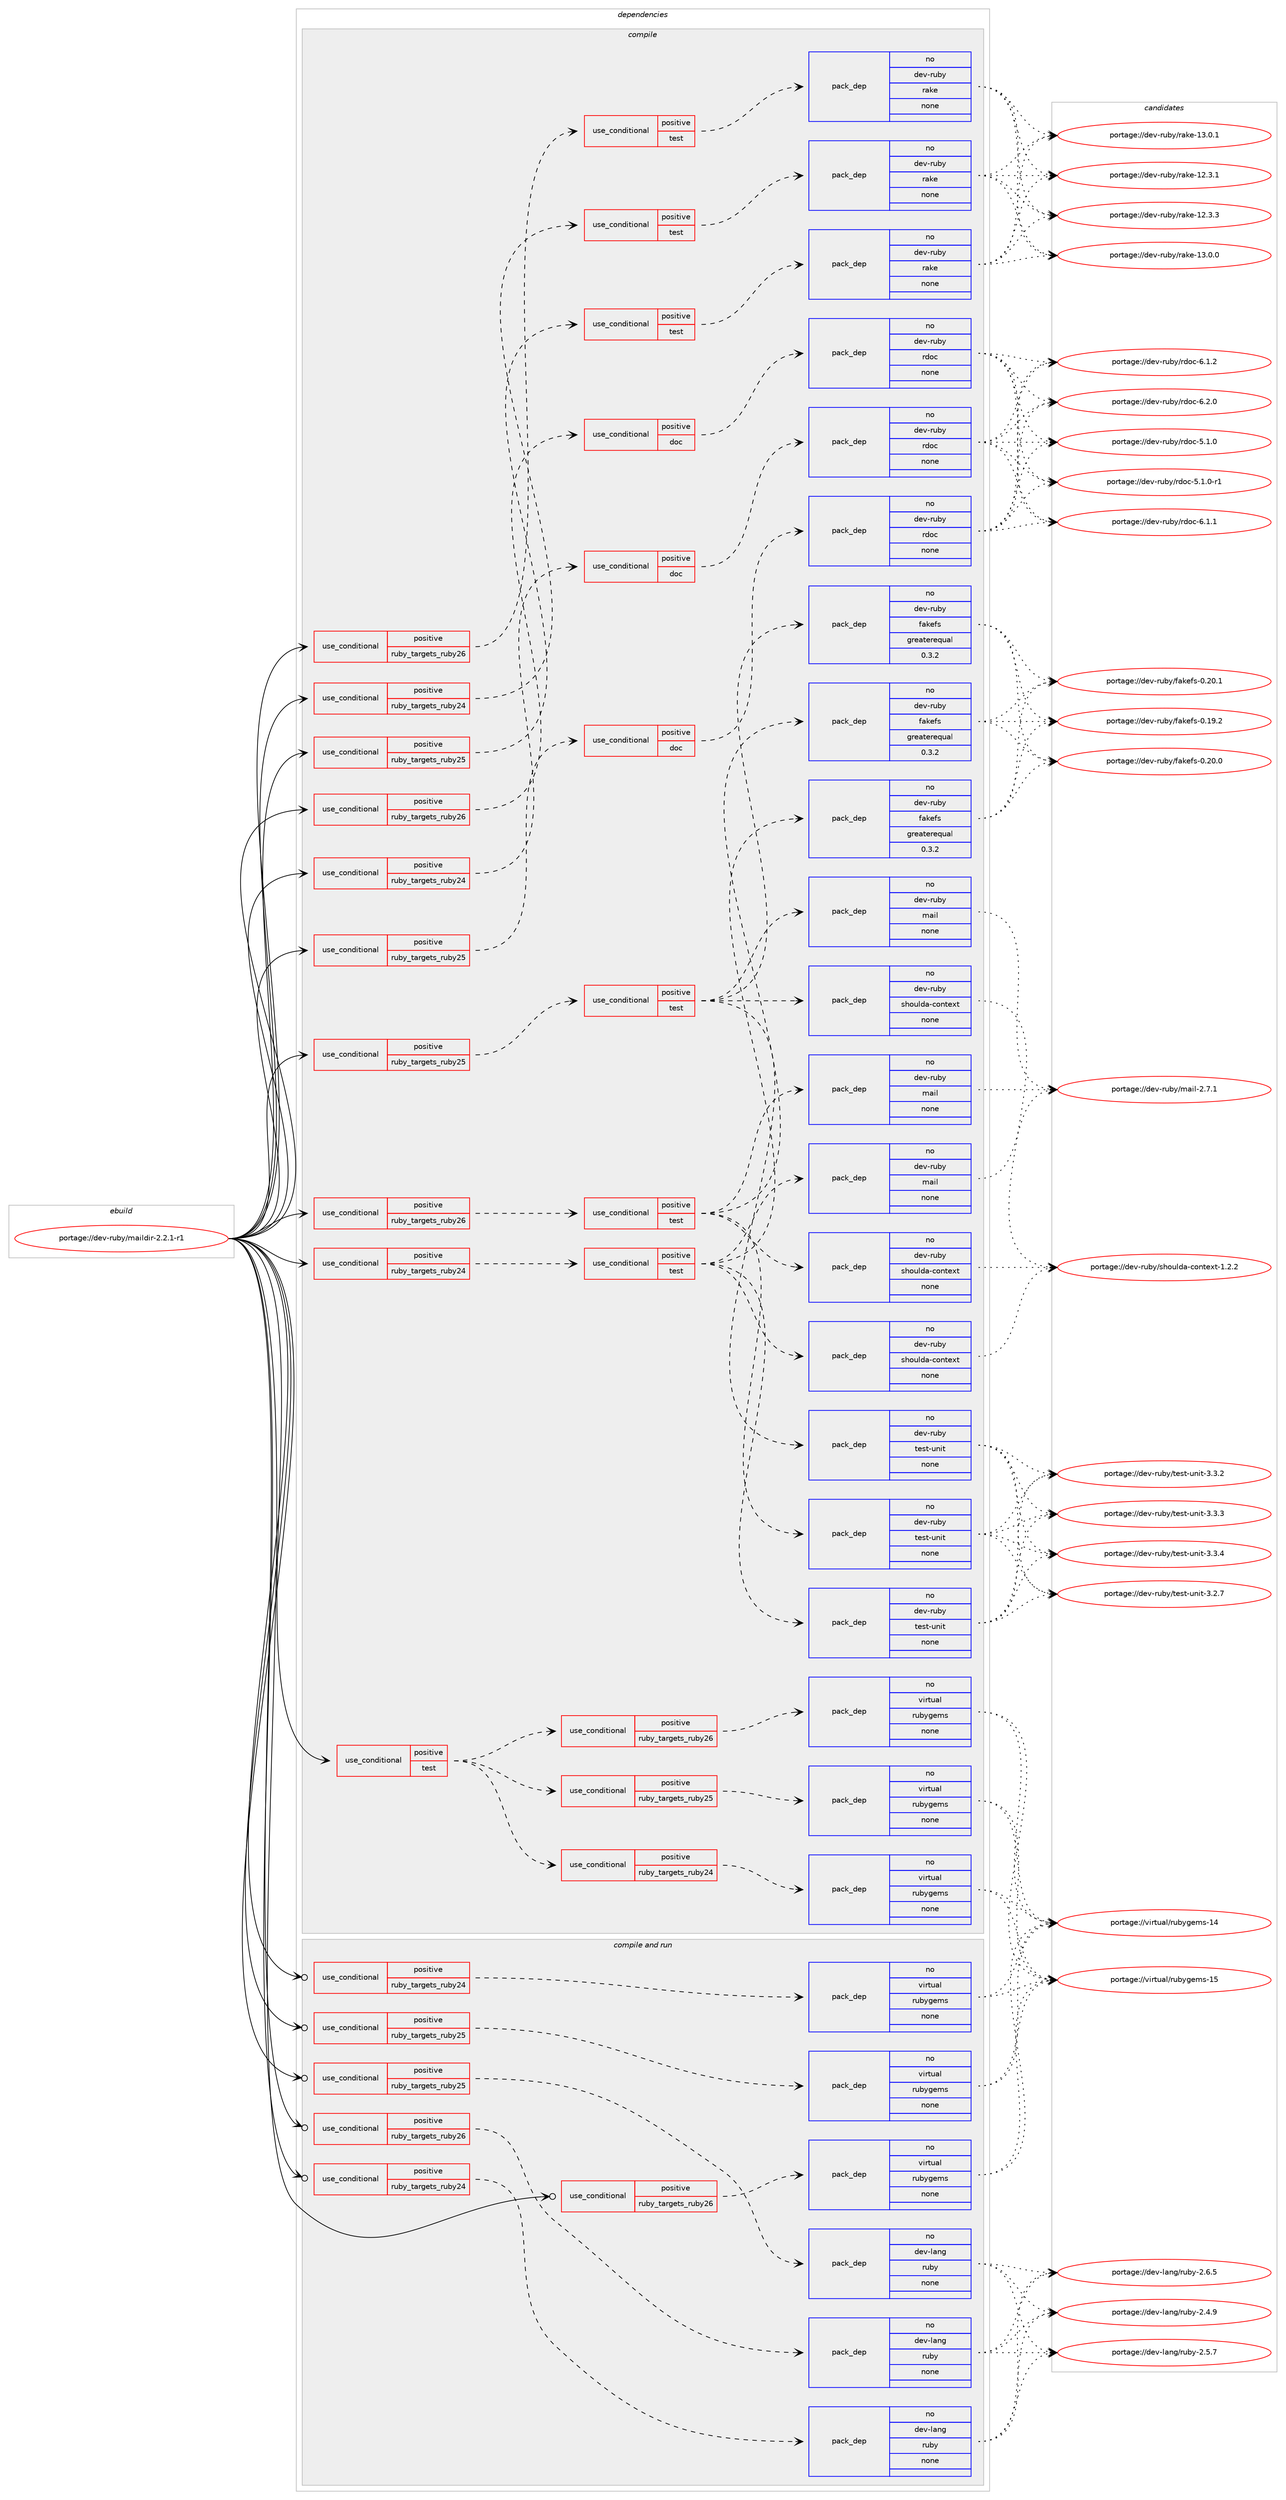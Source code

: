 digraph prolog {

# *************
# Graph options
# *************

newrank=true;
concentrate=true;
compound=true;
graph [rankdir=LR,fontname=Helvetica,fontsize=10,ranksep=1.5];#, ranksep=2.5, nodesep=0.2];
edge  [arrowhead=vee];
node  [fontname=Helvetica,fontsize=10];

# **********
# The ebuild
# **********

subgraph cluster_leftcol {
color=gray;
rank=same;
label=<<i>ebuild</i>>;
id [label="portage://dev-ruby/maildir-2.2.1-r1", color=red, width=4, href="../dev-ruby/maildir-2.2.1-r1.svg"];
}

# ****************
# The dependencies
# ****************

subgraph cluster_midcol {
color=gray;
label=<<i>dependencies</i>>;
subgraph cluster_compile {
fillcolor="#eeeeee";
style=filled;
label=<<i>compile</i>>;
subgraph cond55541 {
dependency227560 [label=<<TABLE BORDER="0" CELLBORDER="1" CELLSPACING="0" CELLPADDING="4"><TR><TD ROWSPAN="3" CELLPADDING="10">use_conditional</TD></TR><TR><TD>positive</TD></TR><TR><TD>ruby_targets_ruby24</TD></TR></TABLE>>, shape=none, color=red];
subgraph cond55542 {
dependency227561 [label=<<TABLE BORDER="0" CELLBORDER="1" CELLSPACING="0" CELLPADDING="4"><TR><TD ROWSPAN="3" CELLPADDING="10">use_conditional</TD></TR><TR><TD>positive</TD></TR><TR><TD>doc</TD></TR></TABLE>>, shape=none, color=red];
subgraph pack168519 {
dependency227562 [label=<<TABLE BORDER="0" CELLBORDER="1" CELLSPACING="0" CELLPADDING="4" WIDTH="220"><TR><TD ROWSPAN="6" CELLPADDING="30">pack_dep</TD></TR><TR><TD WIDTH="110">no</TD></TR><TR><TD>dev-ruby</TD></TR><TR><TD>rdoc</TD></TR><TR><TD>none</TD></TR><TR><TD></TD></TR></TABLE>>, shape=none, color=blue];
}
dependency227561:e -> dependency227562:w [weight=20,style="dashed",arrowhead="vee"];
}
dependency227560:e -> dependency227561:w [weight=20,style="dashed",arrowhead="vee"];
}
id:e -> dependency227560:w [weight=20,style="solid",arrowhead="vee"];
subgraph cond55543 {
dependency227563 [label=<<TABLE BORDER="0" CELLBORDER="1" CELLSPACING="0" CELLPADDING="4"><TR><TD ROWSPAN="3" CELLPADDING="10">use_conditional</TD></TR><TR><TD>positive</TD></TR><TR><TD>ruby_targets_ruby24</TD></TR></TABLE>>, shape=none, color=red];
subgraph cond55544 {
dependency227564 [label=<<TABLE BORDER="0" CELLBORDER="1" CELLSPACING="0" CELLPADDING="4"><TR><TD ROWSPAN="3" CELLPADDING="10">use_conditional</TD></TR><TR><TD>positive</TD></TR><TR><TD>test</TD></TR></TABLE>>, shape=none, color=red];
subgraph pack168520 {
dependency227565 [label=<<TABLE BORDER="0" CELLBORDER="1" CELLSPACING="0" CELLPADDING="4" WIDTH="220"><TR><TD ROWSPAN="6" CELLPADDING="30">pack_dep</TD></TR><TR><TD WIDTH="110">no</TD></TR><TR><TD>dev-ruby</TD></TR><TR><TD>fakefs</TD></TR><TR><TD>greaterequal</TD></TR><TR><TD>0.3.2</TD></TR></TABLE>>, shape=none, color=blue];
}
dependency227564:e -> dependency227565:w [weight=20,style="dashed",arrowhead="vee"];
subgraph pack168521 {
dependency227566 [label=<<TABLE BORDER="0" CELLBORDER="1" CELLSPACING="0" CELLPADDING="4" WIDTH="220"><TR><TD ROWSPAN="6" CELLPADDING="30">pack_dep</TD></TR><TR><TD WIDTH="110">no</TD></TR><TR><TD>dev-ruby</TD></TR><TR><TD>mail</TD></TR><TR><TD>none</TD></TR><TR><TD></TD></TR></TABLE>>, shape=none, color=blue];
}
dependency227564:e -> dependency227566:w [weight=20,style="dashed",arrowhead="vee"];
subgraph pack168522 {
dependency227567 [label=<<TABLE BORDER="0" CELLBORDER="1" CELLSPACING="0" CELLPADDING="4" WIDTH="220"><TR><TD ROWSPAN="6" CELLPADDING="30">pack_dep</TD></TR><TR><TD WIDTH="110">no</TD></TR><TR><TD>dev-ruby</TD></TR><TR><TD>shoulda-context</TD></TR><TR><TD>none</TD></TR><TR><TD></TD></TR></TABLE>>, shape=none, color=blue];
}
dependency227564:e -> dependency227567:w [weight=20,style="dashed",arrowhead="vee"];
subgraph pack168523 {
dependency227568 [label=<<TABLE BORDER="0" CELLBORDER="1" CELLSPACING="0" CELLPADDING="4" WIDTH="220"><TR><TD ROWSPAN="6" CELLPADDING="30">pack_dep</TD></TR><TR><TD WIDTH="110">no</TD></TR><TR><TD>dev-ruby</TD></TR><TR><TD>test-unit</TD></TR><TR><TD>none</TD></TR><TR><TD></TD></TR></TABLE>>, shape=none, color=blue];
}
dependency227564:e -> dependency227568:w [weight=20,style="dashed",arrowhead="vee"];
}
dependency227563:e -> dependency227564:w [weight=20,style="dashed",arrowhead="vee"];
}
id:e -> dependency227563:w [weight=20,style="solid",arrowhead="vee"];
subgraph cond55545 {
dependency227569 [label=<<TABLE BORDER="0" CELLBORDER="1" CELLSPACING="0" CELLPADDING="4"><TR><TD ROWSPAN="3" CELLPADDING="10">use_conditional</TD></TR><TR><TD>positive</TD></TR><TR><TD>ruby_targets_ruby24</TD></TR></TABLE>>, shape=none, color=red];
subgraph cond55546 {
dependency227570 [label=<<TABLE BORDER="0" CELLBORDER="1" CELLSPACING="0" CELLPADDING="4"><TR><TD ROWSPAN="3" CELLPADDING="10">use_conditional</TD></TR><TR><TD>positive</TD></TR><TR><TD>test</TD></TR></TABLE>>, shape=none, color=red];
subgraph pack168524 {
dependency227571 [label=<<TABLE BORDER="0" CELLBORDER="1" CELLSPACING="0" CELLPADDING="4" WIDTH="220"><TR><TD ROWSPAN="6" CELLPADDING="30">pack_dep</TD></TR><TR><TD WIDTH="110">no</TD></TR><TR><TD>dev-ruby</TD></TR><TR><TD>rake</TD></TR><TR><TD>none</TD></TR><TR><TD></TD></TR></TABLE>>, shape=none, color=blue];
}
dependency227570:e -> dependency227571:w [weight=20,style="dashed",arrowhead="vee"];
}
dependency227569:e -> dependency227570:w [weight=20,style="dashed",arrowhead="vee"];
}
id:e -> dependency227569:w [weight=20,style="solid",arrowhead="vee"];
subgraph cond55547 {
dependency227572 [label=<<TABLE BORDER="0" CELLBORDER="1" CELLSPACING="0" CELLPADDING="4"><TR><TD ROWSPAN="3" CELLPADDING="10">use_conditional</TD></TR><TR><TD>positive</TD></TR><TR><TD>ruby_targets_ruby25</TD></TR></TABLE>>, shape=none, color=red];
subgraph cond55548 {
dependency227573 [label=<<TABLE BORDER="0" CELLBORDER="1" CELLSPACING="0" CELLPADDING="4"><TR><TD ROWSPAN="3" CELLPADDING="10">use_conditional</TD></TR><TR><TD>positive</TD></TR><TR><TD>doc</TD></TR></TABLE>>, shape=none, color=red];
subgraph pack168525 {
dependency227574 [label=<<TABLE BORDER="0" CELLBORDER="1" CELLSPACING="0" CELLPADDING="4" WIDTH="220"><TR><TD ROWSPAN="6" CELLPADDING="30">pack_dep</TD></TR><TR><TD WIDTH="110">no</TD></TR><TR><TD>dev-ruby</TD></TR><TR><TD>rdoc</TD></TR><TR><TD>none</TD></TR><TR><TD></TD></TR></TABLE>>, shape=none, color=blue];
}
dependency227573:e -> dependency227574:w [weight=20,style="dashed",arrowhead="vee"];
}
dependency227572:e -> dependency227573:w [weight=20,style="dashed",arrowhead="vee"];
}
id:e -> dependency227572:w [weight=20,style="solid",arrowhead="vee"];
subgraph cond55549 {
dependency227575 [label=<<TABLE BORDER="0" CELLBORDER="1" CELLSPACING="0" CELLPADDING="4"><TR><TD ROWSPAN="3" CELLPADDING="10">use_conditional</TD></TR><TR><TD>positive</TD></TR><TR><TD>ruby_targets_ruby25</TD></TR></TABLE>>, shape=none, color=red];
subgraph cond55550 {
dependency227576 [label=<<TABLE BORDER="0" CELLBORDER="1" CELLSPACING="0" CELLPADDING="4"><TR><TD ROWSPAN="3" CELLPADDING="10">use_conditional</TD></TR><TR><TD>positive</TD></TR><TR><TD>test</TD></TR></TABLE>>, shape=none, color=red];
subgraph pack168526 {
dependency227577 [label=<<TABLE BORDER="0" CELLBORDER="1" CELLSPACING="0" CELLPADDING="4" WIDTH="220"><TR><TD ROWSPAN="6" CELLPADDING="30">pack_dep</TD></TR><TR><TD WIDTH="110">no</TD></TR><TR><TD>dev-ruby</TD></TR><TR><TD>fakefs</TD></TR><TR><TD>greaterequal</TD></TR><TR><TD>0.3.2</TD></TR></TABLE>>, shape=none, color=blue];
}
dependency227576:e -> dependency227577:w [weight=20,style="dashed",arrowhead="vee"];
subgraph pack168527 {
dependency227578 [label=<<TABLE BORDER="0" CELLBORDER="1" CELLSPACING="0" CELLPADDING="4" WIDTH="220"><TR><TD ROWSPAN="6" CELLPADDING="30">pack_dep</TD></TR><TR><TD WIDTH="110">no</TD></TR><TR><TD>dev-ruby</TD></TR><TR><TD>mail</TD></TR><TR><TD>none</TD></TR><TR><TD></TD></TR></TABLE>>, shape=none, color=blue];
}
dependency227576:e -> dependency227578:w [weight=20,style="dashed",arrowhead="vee"];
subgraph pack168528 {
dependency227579 [label=<<TABLE BORDER="0" CELLBORDER="1" CELLSPACING="0" CELLPADDING="4" WIDTH="220"><TR><TD ROWSPAN="6" CELLPADDING="30">pack_dep</TD></TR><TR><TD WIDTH="110">no</TD></TR><TR><TD>dev-ruby</TD></TR><TR><TD>shoulda-context</TD></TR><TR><TD>none</TD></TR><TR><TD></TD></TR></TABLE>>, shape=none, color=blue];
}
dependency227576:e -> dependency227579:w [weight=20,style="dashed",arrowhead="vee"];
subgraph pack168529 {
dependency227580 [label=<<TABLE BORDER="0" CELLBORDER="1" CELLSPACING="0" CELLPADDING="4" WIDTH="220"><TR><TD ROWSPAN="6" CELLPADDING="30">pack_dep</TD></TR><TR><TD WIDTH="110">no</TD></TR><TR><TD>dev-ruby</TD></TR><TR><TD>test-unit</TD></TR><TR><TD>none</TD></TR><TR><TD></TD></TR></TABLE>>, shape=none, color=blue];
}
dependency227576:e -> dependency227580:w [weight=20,style="dashed",arrowhead="vee"];
}
dependency227575:e -> dependency227576:w [weight=20,style="dashed",arrowhead="vee"];
}
id:e -> dependency227575:w [weight=20,style="solid",arrowhead="vee"];
subgraph cond55551 {
dependency227581 [label=<<TABLE BORDER="0" CELLBORDER="1" CELLSPACING="0" CELLPADDING="4"><TR><TD ROWSPAN="3" CELLPADDING="10">use_conditional</TD></TR><TR><TD>positive</TD></TR><TR><TD>ruby_targets_ruby25</TD></TR></TABLE>>, shape=none, color=red];
subgraph cond55552 {
dependency227582 [label=<<TABLE BORDER="0" CELLBORDER="1" CELLSPACING="0" CELLPADDING="4"><TR><TD ROWSPAN="3" CELLPADDING="10">use_conditional</TD></TR><TR><TD>positive</TD></TR><TR><TD>test</TD></TR></TABLE>>, shape=none, color=red];
subgraph pack168530 {
dependency227583 [label=<<TABLE BORDER="0" CELLBORDER="1" CELLSPACING="0" CELLPADDING="4" WIDTH="220"><TR><TD ROWSPAN="6" CELLPADDING="30">pack_dep</TD></TR><TR><TD WIDTH="110">no</TD></TR><TR><TD>dev-ruby</TD></TR><TR><TD>rake</TD></TR><TR><TD>none</TD></TR><TR><TD></TD></TR></TABLE>>, shape=none, color=blue];
}
dependency227582:e -> dependency227583:w [weight=20,style="dashed",arrowhead="vee"];
}
dependency227581:e -> dependency227582:w [weight=20,style="dashed",arrowhead="vee"];
}
id:e -> dependency227581:w [weight=20,style="solid",arrowhead="vee"];
subgraph cond55553 {
dependency227584 [label=<<TABLE BORDER="0" CELLBORDER="1" CELLSPACING="0" CELLPADDING="4"><TR><TD ROWSPAN="3" CELLPADDING="10">use_conditional</TD></TR><TR><TD>positive</TD></TR><TR><TD>ruby_targets_ruby26</TD></TR></TABLE>>, shape=none, color=red];
subgraph cond55554 {
dependency227585 [label=<<TABLE BORDER="0" CELLBORDER="1" CELLSPACING="0" CELLPADDING="4"><TR><TD ROWSPAN="3" CELLPADDING="10">use_conditional</TD></TR><TR><TD>positive</TD></TR><TR><TD>doc</TD></TR></TABLE>>, shape=none, color=red];
subgraph pack168531 {
dependency227586 [label=<<TABLE BORDER="0" CELLBORDER="1" CELLSPACING="0" CELLPADDING="4" WIDTH="220"><TR><TD ROWSPAN="6" CELLPADDING="30">pack_dep</TD></TR><TR><TD WIDTH="110">no</TD></TR><TR><TD>dev-ruby</TD></TR><TR><TD>rdoc</TD></TR><TR><TD>none</TD></TR><TR><TD></TD></TR></TABLE>>, shape=none, color=blue];
}
dependency227585:e -> dependency227586:w [weight=20,style="dashed",arrowhead="vee"];
}
dependency227584:e -> dependency227585:w [weight=20,style="dashed",arrowhead="vee"];
}
id:e -> dependency227584:w [weight=20,style="solid",arrowhead="vee"];
subgraph cond55555 {
dependency227587 [label=<<TABLE BORDER="0" CELLBORDER="1" CELLSPACING="0" CELLPADDING="4"><TR><TD ROWSPAN="3" CELLPADDING="10">use_conditional</TD></TR><TR><TD>positive</TD></TR><TR><TD>ruby_targets_ruby26</TD></TR></TABLE>>, shape=none, color=red];
subgraph cond55556 {
dependency227588 [label=<<TABLE BORDER="0" CELLBORDER="1" CELLSPACING="0" CELLPADDING="4"><TR><TD ROWSPAN="3" CELLPADDING="10">use_conditional</TD></TR><TR><TD>positive</TD></TR><TR><TD>test</TD></TR></TABLE>>, shape=none, color=red];
subgraph pack168532 {
dependency227589 [label=<<TABLE BORDER="0" CELLBORDER="1" CELLSPACING="0" CELLPADDING="4" WIDTH="220"><TR><TD ROWSPAN="6" CELLPADDING="30">pack_dep</TD></TR><TR><TD WIDTH="110">no</TD></TR><TR><TD>dev-ruby</TD></TR><TR><TD>fakefs</TD></TR><TR><TD>greaterequal</TD></TR><TR><TD>0.3.2</TD></TR></TABLE>>, shape=none, color=blue];
}
dependency227588:e -> dependency227589:w [weight=20,style="dashed",arrowhead="vee"];
subgraph pack168533 {
dependency227590 [label=<<TABLE BORDER="0" CELLBORDER="1" CELLSPACING="0" CELLPADDING="4" WIDTH="220"><TR><TD ROWSPAN="6" CELLPADDING="30">pack_dep</TD></TR><TR><TD WIDTH="110">no</TD></TR><TR><TD>dev-ruby</TD></TR><TR><TD>mail</TD></TR><TR><TD>none</TD></TR><TR><TD></TD></TR></TABLE>>, shape=none, color=blue];
}
dependency227588:e -> dependency227590:w [weight=20,style="dashed",arrowhead="vee"];
subgraph pack168534 {
dependency227591 [label=<<TABLE BORDER="0" CELLBORDER="1" CELLSPACING="0" CELLPADDING="4" WIDTH="220"><TR><TD ROWSPAN="6" CELLPADDING="30">pack_dep</TD></TR><TR><TD WIDTH="110">no</TD></TR><TR><TD>dev-ruby</TD></TR><TR><TD>shoulda-context</TD></TR><TR><TD>none</TD></TR><TR><TD></TD></TR></TABLE>>, shape=none, color=blue];
}
dependency227588:e -> dependency227591:w [weight=20,style="dashed",arrowhead="vee"];
subgraph pack168535 {
dependency227592 [label=<<TABLE BORDER="0" CELLBORDER="1" CELLSPACING="0" CELLPADDING="4" WIDTH="220"><TR><TD ROWSPAN="6" CELLPADDING="30">pack_dep</TD></TR><TR><TD WIDTH="110">no</TD></TR><TR><TD>dev-ruby</TD></TR><TR><TD>test-unit</TD></TR><TR><TD>none</TD></TR><TR><TD></TD></TR></TABLE>>, shape=none, color=blue];
}
dependency227588:e -> dependency227592:w [weight=20,style="dashed",arrowhead="vee"];
}
dependency227587:e -> dependency227588:w [weight=20,style="dashed",arrowhead="vee"];
}
id:e -> dependency227587:w [weight=20,style="solid",arrowhead="vee"];
subgraph cond55557 {
dependency227593 [label=<<TABLE BORDER="0" CELLBORDER="1" CELLSPACING="0" CELLPADDING="4"><TR><TD ROWSPAN="3" CELLPADDING="10">use_conditional</TD></TR><TR><TD>positive</TD></TR><TR><TD>ruby_targets_ruby26</TD></TR></TABLE>>, shape=none, color=red];
subgraph cond55558 {
dependency227594 [label=<<TABLE BORDER="0" CELLBORDER="1" CELLSPACING="0" CELLPADDING="4"><TR><TD ROWSPAN="3" CELLPADDING="10">use_conditional</TD></TR><TR><TD>positive</TD></TR><TR><TD>test</TD></TR></TABLE>>, shape=none, color=red];
subgraph pack168536 {
dependency227595 [label=<<TABLE BORDER="0" CELLBORDER="1" CELLSPACING="0" CELLPADDING="4" WIDTH="220"><TR><TD ROWSPAN="6" CELLPADDING="30">pack_dep</TD></TR><TR><TD WIDTH="110">no</TD></TR><TR><TD>dev-ruby</TD></TR><TR><TD>rake</TD></TR><TR><TD>none</TD></TR><TR><TD></TD></TR></TABLE>>, shape=none, color=blue];
}
dependency227594:e -> dependency227595:w [weight=20,style="dashed",arrowhead="vee"];
}
dependency227593:e -> dependency227594:w [weight=20,style="dashed",arrowhead="vee"];
}
id:e -> dependency227593:w [weight=20,style="solid",arrowhead="vee"];
subgraph cond55559 {
dependency227596 [label=<<TABLE BORDER="0" CELLBORDER="1" CELLSPACING="0" CELLPADDING="4"><TR><TD ROWSPAN="3" CELLPADDING="10">use_conditional</TD></TR><TR><TD>positive</TD></TR><TR><TD>test</TD></TR></TABLE>>, shape=none, color=red];
subgraph cond55560 {
dependency227597 [label=<<TABLE BORDER="0" CELLBORDER="1" CELLSPACING="0" CELLPADDING="4"><TR><TD ROWSPAN="3" CELLPADDING="10">use_conditional</TD></TR><TR><TD>positive</TD></TR><TR><TD>ruby_targets_ruby24</TD></TR></TABLE>>, shape=none, color=red];
subgraph pack168537 {
dependency227598 [label=<<TABLE BORDER="0" CELLBORDER="1" CELLSPACING="0" CELLPADDING="4" WIDTH="220"><TR><TD ROWSPAN="6" CELLPADDING="30">pack_dep</TD></TR><TR><TD WIDTH="110">no</TD></TR><TR><TD>virtual</TD></TR><TR><TD>rubygems</TD></TR><TR><TD>none</TD></TR><TR><TD></TD></TR></TABLE>>, shape=none, color=blue];
}
dependency227597:e -> dependency227598:w [weight=20,style="dashed",arrowhead="vee"];
}
dependency227596:e -> dependency227597:w [weight=20,style="dashed",arrowhead="vee"];
subgraph cond55561 {
dependency227599 [label=<<TABLE BORDER="0" CELLBORDER="1" CELLSPACING="0" CELLPADDING="4"><TR><TD ROWSPAN="3" CELLPADDING="10">use_conditional</TD></TR><TR><TD>positive</TD></TR><TR><TD>ruby_targets_ruby25</TD></TR></TABLE>>, shape=none, color=red];
subgraph pack168538 {
dependency227600 [label=<<TABLE BORDER="0" CELLBORDER="1" CELLSPACING="0" CELLPADDING="4" WIDTH="220"><TR><TD ROWSPAN="6" CELLPADDING="30">pack_dep</TD></TR><TR><TD WIDTH="110">no</TD></TR><TR><TD>virtual</TD></TR><TR><TD>rubygems</TD></TR><TR><TD>none</TD></TR><TR><TD></TD></TR></TABLE>>, shape=none, color=blue];
}
dependency227599:e -> dependency227600:w [weight=20,style="dashed",arrowhead="vee"];
}
dependency227596:e -> dependency227599:w [weight=20,style="dashed",arrowhead="vee"];
subgraph cond55562 {
dependency227601 [label=<<TABLE BORDER="0" CELLBORDER="1" CELLSPACING="0" CELLPADDING="4"><TR><TD ROWSPAN="3" CELLPADDING="10">use_conditional</TD></TR><TR><TD>positive</TD></TR><TR><TD>ruby_targets_ruby26</TD></TR></TABLE>>, shape=none, color=red];
subgraph pack168539 {
dependency227602 [label=<<TABLE BORDER="0" CELLBORDER="1" CELLSPACING="0" CELLPADDING="4" WIDTH="220"><TR><TD ROWSPAN="6" CELLPADDING="30">pack_dep</TD></TR><TR><TD WIDTH="110">no</TD></TR><TR><TD>virtual</TD></TR><TR><TD>rubygems</TD></TR><TR><TD>none</TD></TR><TR><TD></TD></TR></TABLE>>, shape=none, color=blue];
}
dependency227601:e -> dependency227602:w [weight=20,style="dashed",arrowhead="vee"];
}
dependency227596:e -> dependency227601:w [weight=20,style="dashed",arrowhead="vee"];
}
id:e -> dependency227596:w [weight=20,style="solid",arrowhead="vee"];
}
subgraph cluster_compileandrun {
fillcolor="#eeeeee";
style=filled;
label=<<i>compile and run</i>>;
subgraph cond55563 {
dependency227603 [label=<<TABLE BORDER="0" CELLBORDER="1" CELLSPACING="0" CELLPADDING="4"><TR><TD ROWSPAN="3" CELLPADDING="10">use_conditional</TD></TR><TR><TD>positive</TD></TR><TR><TD>ruby_targets_ruby24</TD></TR></TABLE>>, shape=none, color=red];
subgraph pack168540 {
dependency227604 [label=<<TABLE BORDER="0" CELLBORDER="1" CELLSPACING="0" CELLPADDING="4" WIDTH="220"><TR><TD ROWSPAN="6" CELLPADDING="30">pack_dep</TD></TR><TR><TD WIDTH="110">no</TD></TR><TR><TD>dev-lang</TD></TR><TR><TD>ruby</TD></TR><TR><TD>none</TD></TR><TR><TD></TD></TR></TABLE>>, shape=none, color=blue];
}
dependency227603:e -> dependency227604:w [weight=20,style="dashed",arrowhead="vee"];
}
id:e -> dependency227603:w [weight=20,style="solid",arrowhead="odotvee"];
subgraph cond55564 {
dependency227605 [label=<<TABLE BORDER="0" CELLBORDER="1" CELLSPACING="0" CELLPADDING="4"><TR><TD ROWSPAN="3" CELLPADDING="10">use_conditional</TD></TR><TR><TD>positive</TD></TR><TR><TD>ruby_targets_ruby24</TD></TR></TABLE>>, shape=none, color=red];
subgraph pack168541 {
dependency227606 [label=<<TABLE BORDER="0" CELLBORDER="1" CELLSPACING="0" CELLPADDING="4" WIDTH="220"><TR><TD ROWSPAN="6" CELLPADDING="30">pack_dep</TD></TR><TR><TD WIDTH="110">no</TD></TR><TR><TD>virtual</TD></TR><TR><TD>rubygems</TD></TR><TR><TD>none</TD></TR><TR><TD></TD></TR></TABLE>>, shape=none, color=blue];
}
dependency227605:e -> dependency227606:w [weight=20,style="dashed",arrowhead="vee"];
}
id:e -> dependency227605:w [weight=20,style="solid",arrowhead="odotvee"];
subgraph cond55565 {
dependency227607 [label=<<TABLE BORDER="0" CELLBORDER="1" CELLSPACING="0" CELLPADDING="4"><TR><TD ROWSPAN="3" CELLPADDING="10">use_conditional</TD></TR><TR><TD>positive</TD></TR><TR><TD>ruby_targets_ruby25</TD></TR></TABLE>>, shape=none, color=red];
subgraph pack168542 {
dependency227608 [label=<<TABLE BORDER="0" CELLBORDER="1" CELLSPACING="0" CELLPADDING="4" WIDTH="220"><TR><TD ROWSPAN="6" CELLPADDING="30">pack_dep</TD></TR><TR><TD WIDTH="110">no</TD></TR><TR><TD>dev-lang</TD></TR><TR><TD>ruby</TD></TR><TR><TD>none</TD></TR><TR><TD></TD></TR></TABLE>>, shape=none, color=blue];
}
dependency227607:e -> dependency227608:w [weight=20,style="dashed",arrowhead="vee"];
}
id:e -> dependency227607:w [weight=20,style="solid",arrowhead="odotvee"];
subgraph cond55566 {
dependency227609 [label=<<TABLE BORDER="0" CELLBORDER="1" CELLSPACING="0" CELLPADDING="4"><TR><TD ROWSPAN="3" CELLPADDING="10">use_conditional</TD></TR><TR><TD>positive</TD></TR><TR><TD>ruby_targets_ruby25</TD></TR></TABLE>>, shape=none, color=red];
subgraph pack168543 {
dependency227610 [label=<<TABLE BORDER="0" CELLBORDER="1" CELLSPACING="0" CELLPADDING="4" WIDTH="220"><TR><TD ROWSPAN="6" CELLPADDING="30">pack_dep</TD></TR><TR><TD WIDTH="110">no</TD></TR><TR><TD>virtual</TD></TR><TR><TD>rubygems</TD></TR><TR><TD>none</TD></TR><TR><TD></TD></TR></TABLE>>, shape=none, color=blue];
}
dependency227609:e -> dependency227610:w [weight=20,style="dashed",arrowhead="vee"];
}
id:e -> dependency227609:w [weight=20,style="solid",arrowhead="odotvee"];
subgraph cond55567 {
dependency227611 [label=<<TABLE BORDER="0" CELLBORDER="1" CELLSPACING="0" CELLPADDING="4"><TR><TD ROWSPAN="3" CELLPADDING="10">use_conditional</TD></TR><TR><TD>positive</TD></TR><TR><TD>ruby_targets_ruby26</TD></TR></TABLE>>, shape=none, color=red];
subgraph pack168544 {
dependency227612 [label=<<TABLE BORDER="0" CELLBORDER="1" CELLSPACING="0" CELLPADDING="4" WIDTH="220"><TR><TD ROWSPAN="6" CELLPADDING="30">pack_dep</TD></TR><TR><TD WIDTH="110">no</TD></TR><TR><TD>dev-lang</TD></TR><TR><TD>ruby</TD></TR><TR><TD>none</TD></TR><TR><TD></TD></TR></TABLE>>, shape=none, color=blue];
}
dependency227611:e -> dependency227612:w [weight=20,style="dashed",arrowhead="vee"];
}
id:e -> dependency227611:w [weight=20,style="solid",arrowhead="odotvee"];
subgraph cond55568 {
dependency227613 [label=<<TABLE BORDER="0" CELLBORDER="1" CELLSPACING="0" CELLPADDING="4"><TR><TD ROWSPAN="3" CELLPADDING="10">use_conditional</TD></TR><TR><TD>positive</TD></TR><TR><TD>ruby_targets_ruby26</TD></TR></TABLE>>, shape=none, color=red];
subgraph pack168545 {
dependency227614 [label=<<TABLE BORDER="0" CELLBORDER="1" CELLSPACING="0" CELLPADDING="4" WIDTH="220"><TR><TD ROWSPAN="6" CELLPADDING="30">pack_dep</TD></TR><TR><TD WIDTH="110">no</TD></TR><TR><TD>virtual</TD></TR><TR><TD>rubygems</TD></TR><TR><TD>none</TD></TR><TR><TD></TD></TR></TABLE>>, shape=none, color=blue];
}
dependency227613:e -> dependency227614:w [weight=20,style="dashed",arrowhead="vee"];
}
id:e -> dependency227613:w [weight=20,style="solid",arrowhead="odotvee"];
}
subgraph cluster_run {
fillcolor="#eeeeee";
style=filled;
label=<<i>run</i>>;
}
}

# **************
# The candidates
# **************

subgraph cluster_choices {
rank=same;
color=gray;
label=<<i>candidates</i>>;

subgraph choice168519 {
color=black;
nodesep=1;
choiceportage10010111845114117981214711410011199455346494648 [label="portage://dev-ruby/rdoc-5.1.0", color=red, width=4,href="../dev-ruby/rdoc-5.1.0.svg"];
choiceportage100101118451141179812147114100111994553464946484511449 [label="portage://dev-ruby/rdoc-5.1.0-r1", color=red, width=4,href="../dev-ruby/rdoc-5.1.0-r1.svg"];
choiceportage10010111845114117981214711410011199455446494649 [label="portage://dev-ruby/rdoc-6.1.1", color=red, width=4,href="../dev-ruby/rdoc-6.1.1.svg"];
choiceportage10010111845114117981214711410011199455446494650 [label="portage://dev-ruby/rdoc-6.1.2", color=red, width=4,href="../dev-ruby/rdoc-6.1.2.svg"];
choiceportage10010111845114117981214711410011199455446504648 [label="portage://dev-ruby/rdoc-6.2.0", color=red, width=4,href="../dev-ruby/rdoc-6.2.0.svg"];
dependency227562:e -> choiceportage10010111845114117981214711410011199455346494648:w [style=dotted,weight="100"];
dependency227562:e -> choiceportage100101118451141179812147114100111994553464946484511449:w [style=dotted,weight="100"];
dependency227562:e -> choiceportage10010111845114117981214711410011199455446494649:w [style=dotted,weight="100"];
dependency227562:e -> choiceportage10010111845114117981214711410011199455446494650:w [style=dotted,weight="100"];
dependency227562:e -> choiceportage10010111845114117981214711410011199455446504648:w [style=dotted,weight="100"];
}
subgraph choice168520 {
color=black;
nodesep=1;
choiceportage1001011184511411798121471029710710110211545484649574650 [label="portage://dev-ruby/fakefs-0.19.2", color=red, width=4,href="../dev-ruby/fakefs-0.19.2.svg"];
choiceportage1001011184511411798121471029710710110211545484650484648 [label="portage://dev-ruby/fakefs-0.20.0", color=red, width=4,href="../dev-ruby/fakefs-0.20.0.svg"];
choiceportage1001011184511411798121471029710710110211545484650484649 [label="portage://dev-ruby/fakefs-0.20.1", color=red, width=4,href="../dev-ruby/fakefs-0.20.1.svg"];
dependency227565:e -> choiceportage1001011184511411798121471029710710110211545484649574650:w [style=dotted,weight="100"];
dependency227565:e -> choiceportage1001011184511411798121471029710710110211545484650484648:w [style=dotted,weight="100"];
dependency227565:e -> choiceportage1001011184511411798121471029710710110211545484650484649:w [style=dotted,weight="100"];
}
subgraph choice168521 {
color=black;
nodesep=1;
choiceportage10010111845114117981214710997105108455046554649 [label="portage://dev-ruby/mail-2.7.1", color=red, width=4,href="../dev-ruby/mail-2.7.1.svg"];
dependency227566:e -> choiceportage10010111845114117981214710997105108455046554649:w [style=dotted,weight="100"];
}
subgraph choice168522 {
color=black;
nodesep=1;
choiceportage100101118451141179812147115104111117108100974599111110116101120116454946504650 [label="portage://dev-ruby/shoulda-context-1.2.2", color=red, width=4,href="../dev-ruby/shoulda-context-1.2.2.svg"];
dependency227567:e -> choiceportage100101118451141179812147115104111117108100974599111110116101120116454946504650:w [style=dotted,weight="100"];
}
subgraph choice168523 {
color=black;
nodesep=1;
choiceportage10010111845114117981214711610111511645117110105116455146504655 [label="portage://dev-ruby/test-unit-3.2.7", color=red, width=4,href="../dev-ruby/test-unit-3.2.7.svg"];
choiceportage10010111845114117981214711610111511645117110105116455146514650 [label="portage://dev-ruby/test-unit-3.3.2", color=red, width=4,href="../dev-ruby/test-unit-3.3.2.svg"];
choiceportage10010111845114117981214711610111511645117110105116455146514651 [label="portage://dev-ruby/test-unit-3.3.3", color=red, width=4,href="../dev-ruby/test-unit-3.3.3.svg"];
choiceportage10010111845114117981214711610111511645117110105116455146514652 [label="portage://dev-ruby/test-unit-3.3.4", color=red, width=4,href="../dev-ruby/test-unit-3.3.4.svg"];
dependency227568:e -> choiceportage10010111845114117981214711610111511645117110105116455146504655:w [style=dotted,weight="100"];
dependency227568:e -> choiceportage10010111845114117981214711610111511645117110105116455146514650:w [style=dotted,weight="100"];
dependency227568:e -> choiceportage10010111845114117981214711610111511645117110105116455146514651:w [style=dotted,weight="100"];
dependency227568:e -> choiceportage10010111845114117981214711610111511645117110105116455146514652:w [style=dotted,weight="100"];
}
subgraph choice168524 {
color=black;
nodesep=1;
choiceportage1001011184511411798121471149710710145495046514649 [label="portage://dev-ruby/rake-12.3.1", color=red, width=4,href="../dev-ruby/rake-12.3.1.svg"];
choiceportage1001011184511411798121471149710710145495046514651 [label="portage://dev-ruby/rake-12.3.3", color=red, width=4,href="../dev-ruby/rake-12.3.3.svg"];
choiceportage1001011184511411798121471149710710145495146484648 [label="portage://dev-ruby/rake-13.0.0", color=red, width=4,href="../dev-ruby/rake-13.0.0.svg"];
choiceportage1001011184511411798121471149710710145495146484649 [label="portage://dev-ruby/rake-13.0.1", color=red, width=4,href="../dev-ruby/rake-13.0.1.svg"];
dependency227571:e -> choiceportage1001011184511411798121471149710710145495046514649:w [style=dotted,weight="100"];
dependency227571:e -> choiceportage1001011184511411798121471149710710145495046514651:w [style=dotted,weight="100"];
dependency227571:e -> choiceportage1001011184511411798121471149710710145495146484648:w [style=dotted,weight="100"];
dependency227571:e -> choiceportage1001011184511411798121471149710710145495146484649:w [style=dotted,weight="100"];
}
subgraph choice168525 {
color=black;
nodesep=1;
choiceportage10010111845114117981214711410011199455346494648 [label="portage://dev-ruby/rdoc-5.1.0", color=red, width=4,href="../dev-ruby/rdoc-5.1.0.svg"];
choiceportage100101118451141179812147114100111994553464946484511449 [label="portage://dev-ruby/rdoc-5.1.0-r1", color=red, width=4,href="../dev-ruby/rdoc-5.1.0-r1.svg"];
choiceportage10010111845114117981214711410011199455446494649 [label="portage://dev-ruby/rdoc-6.1.1", color=red, width=4,href="../dev-ruby/rdoc-6.1.1.svg"];
choiceportage10010111845114117981214711410011199455446494650 [label="portage://dev-ruby/rdoc-6.1.2", color=red, width=4,href="../dev-ruby/rdoc-6.1.2.svg"];
choiceportage10010111845114117981214711410011199455446504648 [label="portage://dev-ruby/rdoc-6.2.0", color=red, width=4,href="../dev-ruby/rdoc-6.2.0.svg"];
dependency227574:e -> choiceportage10010111845114117981214711410011199455346494648:w [style=dotted,weight="100"];
dependency227574:e -> choiceportage100101118451141179812147114100111994553464946484511449:w [style=dotted,weight="100"];
dependency227574:e -> choiceportage10010111845114117981214711410011199455446494649:w [style=dotted,weight="100"];
dependency227574:e -> choiceportage10010111845114117981214711410011199455446494650:w [style=dotted,weight="100"];
dependency227574:e -> choiceportage10010111845114117981214711410011199455446504648:w [style=dotted,weight="100"];
}
subgraph choice168526 {
color=black;
nodesep=1;
choiceportage1001011184511411798121471029710710110211545484649574650 [label="portage://dev-ruby/fakefs-0.19.2", color=red, width=4,href="../dev-ruby/fakefs-0.19.2.svg"];
choiceportage1001011184511411798121471029710710110211545484650484648 [label="portage://dev-ruby/fakefs-0.20.0", color=red, width=4,href="../dev-ruby/fakefs-0.20.0.svg"];
choiceportage1001011184511411798121471029710710110211545484650484649 [label="portage://dev-ruby/fakefs-0.20.1", color=red, width=4,href="../dev-ruby/fakefs-0.20.1.svg"];
dependency227577:e -> choiceportage1001011184511411798121471029710710110211545484649574650:w [style=dotted,weight="100"];
dependency227577:e -> choiceportage1001011184511411798121471029710710110211545484650484648:w [style=dotted,weight="100"];
dependency227577:e -> choiceportage1001011184511411798121471029710710110211545484650484649:w [style=dotted,weight="100"];
}
subgraph choice168527 {
color=black;
nodesep=1;
choiceportage10010111845114117981214710997105108455046554649 [label="portage://dev-ruby/mail-2.7.1", color=red, width=4,href="../dev-ruby/mail-2.7.1.svg"];
dependency227578:e -> choiceportage10010111845114117981214710997105108455046554649:w [style=dotted,weight="100"];
}
subgraph choice168528 {
color=black;
nodesep=1;
choiceportage100101118451141179812147115104111117108100974599111110116101120116454946504650 [label="portage://dev-ruby/shoulda-context-1.2.2", color=red, width=4,href="../dev-ruby/shoulda-context-1.2.2.svg"];
dependency227579:e -> choiceportage100101118451141179812147115104111117108100974599111110116101120116454946504650:w [style=dotted,weight="100"];
}
subgraph choice168529 {
color=black;
nodesep=1;
choiceportage10010111845114117981214711610111511645117110105116455146504655 [label="portage://dev-ruby/test-unit-3.2.7", color=red, width=4,href="../dev-ruby/test-unit-3.2.7.svg"];
choiceportage10010111845114117981214711610111511645117110105116455146514650 [label="portage://dev-ruby/test-unit-3.3.2", color=red, width=4,href="../dev-ruby/test-unit-3.3.2.svg"];
choiceportage10010111845114117981214711610111511645117110105116455146514651 [label="portage://dev-ruby/test-unit-3.3.3", color=red, width=4,href="../dev-ruby/test-unit-3.3.3.svg"];
choiceportage10010111845114117981214711610111511645117110105116455146514652 [label="portage://dev-ruby/test-unit-3.3.4", color=red, width=4,href="../dev-ruby/test-unit-3.3.4.svg"];
dependency227580:e -> choiceportage10010111845114117981214711610111511645117110105116455146504655:w [style=dotted,weight="100"];
dependency227580:e -> choiceportage10010111845114117981214711610111511645117110105116455146514650:w [style=dotted,weight="100"];
dependency227580:e -> choiceportage10010111845114117981214711610111511645117110105116455146514651:w [style=dotted,weight="100"];
dependency227580:e -> choiceportage10010111845114117981214711610111511645117110105116455146514652:w [style=dotted,weight="100"];
}
subgraph choice168530 {
color=black;
nodesep=1;
choiceportage1001011184511411798121471149710710145495046514649 [label="portage://dev-ruby/rake-12.3.1", color=red, width=4,href="../dev-ruby/rake-12.3.1.svg"];
choiceportage1001011184511411798121471149710710145495046514651 [label="portage://dev-ruby/rake-12.3.3", color=red, width=4,href="../dev-ruby/rake-12.3.3.svg"];
choiceportage1001011184511411798121471149710710145495146484648 [label="portage://dev-ruby/rake-13.0.0", color=red, width=4,href="../dev-ruby/rake-13.0.0.svg"];
choiceportage1001011184511411798121471149710710145495146484649 [label="portage://dev-ruby/rake-13.0.1", color=red, width=4,href="../dev-ruby/rake-13.0.1.svg"];
dependency227583:e -> choiceportage1001011184511411798121471149710710145495046514649:w [style=dotted,weight="100"];
dependency227583:e -> choiceportage1001011184511411798121471149710710145495046514651:w [style=dotted,weight="100"];
dependency227583:e -> choiceportage1001011184511411798121471149710710145495146484648:w [style=dotted,weight="100"];
dependency227583:e -> choiceportage1001011184511411798121471149710710145495146484649:w [style=dotted,weight="100"];
}
subgraph choice168531 {
color=black;
nodesep=1;
choiceportage10010111845114117981214711410011199455346494648 [label="portage://dev-ruby/rdoc-5.1.0", color=red, width=4,href="../dev-ruby/rdoc-5.1.0.svg"];
choiceportage100101118451141179812147114100111994553464946484511449 [label="portage://dev-ruby/rdoc-5.1.0-r1", color=red, width=4,href="../dev-ruby/rdoc-5.1.0-r1.svg"];
choiceportage10010111845114117981214711410011199455446494649 [label="portage://dev-ruby/rdoc-6.1.1", color=red, width=4,href="../dev-ruby/rdoc-6.1.1.svg"];
choiceportage10010111845114117981214711410011199455446494650 [label="portage://dev-ruby/rdoc-6.1.2", color=red, width=4,href="../dev-ruby/rdoc-6.1.2.svg"];
choiceportage10010111845114117981214711410011199455446504648 [label="portage://dev-ruby/rdoc-6.2.0", color=red, width=4,href="../dev-ruby/rdoc-6.2.0.svg"];
dependency227586:e -> choiceportage10010111845114117981214711410011199455346494648:w [style=dotted,weight="100"];
dependency227586:e -> choiceportage100101118451141179812147114100111994553464946484511449:w [style=dotted,weight="100"];
dependency227586:e -> choiceportage10010111845114117981214711410011199455446494649:w [style=dotted,weight="100"];
dependency227586:e -> choiceportage10010111845114117981214711410011199455446494650:w [style=dotted,weight="100"];
dependency227586:e -> choiceportage10010111845114117981214711410011199455446504648:w [style=dotted,weight="100"];
}
subgraph choice168532 {
color=black;
nodesep=1;
choiceportage1001011184511411798121471029710710110211545484649574650 [label="portage://dev-ruby/fakefs-0.19.2", color=red, width=4,href="../dev-ruby/fakefs-0.19.2.svg"];
choiceportage1001011184511411798121471029710710110211545484650484648 [label="portage://dev-ruby/fakefs-0.20.0", color=red, width=4,href="../dev-ruby/fakefs-0.20.0.svg"];
choiceportage1001011184511411798121471029710710110211545484650484649 [label="portage://dev-ruby/fakefs-0.20.1", color=red, width=4,href="../dev-ruby/fakefs-0.20.1.svg"];
dependency227589:e -> choiceportage1001011184511411798121471029710710110211545484649574650:w [style=dotted,weight="100"];
dependency227589:e -> choiceportage1001011184511411798121471029710710110211545484650484648:w [style=dotted,weight="100"];
dependency227589:e -> choiceportage1001011184511411798121471029710710110211545484650484649:w [style=dotted,weight="100"];
}
subgraph choice168533 {
color=black;
nodesep=1;
choiceportage10010111845114117981214710997105108455046554649 [label="portage://dev-ruby/mail-2.7.1", color=red, width=4,href="../dev-ruby/mail-2.7.1.svg"];
dependency227590:e -> choiceportage10010111845114117981214710997105108455046554649:w [style=dotted,weight="100"];
}
subgraph choice168534 {
color=black;
nodesep=1;
choiceportage100101118451141179812147115104111117108100974599111110116101120116454946504650 [label="portage://dev-ruby/shoulda-context-1.2.2", color=red, width=4,href="../dev-ruby/shoulda-context-1.2.2.svg"];
dependency227591:e -> choiceportage100101118451141179812147115104111117108100974599111110116101120116454946504650:w [style=dotted,weight="100"];
}
subgraph choice168535 {
color=black;
nodesep=1;
choiceportage10010111845114117981214711610111511645117110105116455146504655 [label="portage://dev-ruby/test-unit-3.2.7", color=red, width=4,href="../dev-ruby/test-unit-3.2.7.svg"];
choiceportage10010111845114117981214711610111511645117110105116455146514650 [label="portage://dev-ruby/test-unit-3.3.2", color=red, width=4,href="../dev-ruby/test-unit-3.3.2.svg"];
choiceportage10010111845114117981214711610111511645117110105116455146514651 [label="portage://dev-ruby/test-unit-3.3.3", color=red, width=4,href="../dev-ruby/test-unit-3.3.3.svg"];
choiceportage10010111845114117981214711610111511645117110105116455146514652 [label="portage://dev-ruby/test-unit-3.3.4", color=red, width=4,href="../dev-ruby/test-unit-3.3.4.svg"];
dependency227592:e -> choiceportage10010111845114117981214711610111511645117110105116455146504655:w [style=dotted,weight="100"];
dependency227592:e -> choiceportage10010111845114117981214711610111511645117110105116455146514650:w [style=dotted,weight="100"];
dependency227592:e -> choiceportage10010111845114117981214711610111511645117110105116455146514651:w [style=dotted,weight="100"];
dependency227592:e -> choiceportage10010111845114117981214711610111511645117110105116455146514652:w [style=dotted,weight="100"];
}
subgraph choice168536 {
color=black;
nodesep=1;
choiceportage1001011184511411798121471149710710145495046514649 [label="portage://dev-ruby/rake-12.3.1", color=red, width=4,href="../dev-ruby/rake-12.3.1.svg"];
choiceportage1001011184511411798121471149710710145495046514651 [label="portage://dev-ruby/rake-12.3.3", color=red, width=4,href="../dev-ruby/rake-12.3.3.svg"];
choiceportage1001011184511411798121471149710710145495146484648 [label="portage://dev-ruby/rake-13.0.0", color=red, width=4,href="../dev-ruby/rake-13.0.0.svg"];
choiceportage1001011184511411798121471149710710145495146484649 [label="portage://dev-ruby/rake-13.0.1", color=red, width=4,href="../dev-ruby/rake-13.0.1.svg"];
dependency227595:e -> choiceportage1001011184511411798121471149710710145495046514649:w [style=dotted,weight="100"];
dependency227595:e -> choiceportage1001011184511411798121471149710710145495046514651:w [style=dotted,weight="100"];
dependency227595:e -> choiceportage1001011184511411798121471149710710145495146484648:w [style=dotted,weight="100"];
dependency227595:e -> choiceportage1001011184511411798121471149710710145495146484649:w [style=dotted,weight="100"];
}
subgraph choice168537 {
color=black;
nodesep=1;
choiceportage118105114116117971084711411798121103101109115454952 [label="portage://virtual/rubygems-14", color=red, width=4,href="../virtual/rubygems-14.svg"];
choiceportage118105114116117971084711411798121103101109115454953 [label="portage://virtual/rubygems-15", color=red, width=4,href="../virtual/rubygems-15.svg"];
dependency227598:e -> choiceportage118105114116117971084711411798121103101109115454952:w [style=dotted,weight="100"];
dependency227598:e -> choiceportage118105114116117971084711411798121103101109115454953:w [style=dotted,weight="100"];
}
subgraph choice168538 {
color=black;
nodesep=1;
choiceportage118105114116117971084711411798121103101109115454952 [label="portage://virtual/rubygems-14", color=red, width=4,href="../virtual/rubygems-14.svg"];
choiceportage118105114116117971084711411798121103101109115454953 [label="portage://virtual/rubygems-15", color=red, width=4,href="../virtual/rubygems-15.svg"];
dependency227600:e -> choiceportage118105114116117971084711411798121103101109115454952:w [style=dotted,weight="100"];
dependency227600:e -> choiceportage118105114116117971084711411798121103101109115454953:w [style=dotted,weight="100"];
}
subgraph choice168539 {
color=black;
nodesep=1;
choiceportage118105114116117971084711411798121103101109115454952 [label="portage://virtual/rubygems-14", color=red, width=4,href="../virtual/rubygems-14.svg"];
choiceportage118105114116117971084711411798121103101109115454953 [label="portage://virtual/rubygems-15", color=red, width=4,href="../virtual/rubygems-15.svg"];
dependency227602:e -> choiceportage118105114116117971084711411798121103101109115454952:w [style=dotted,weight="100"];
dependency227602:e -> choiceportage118105114116117971084711411798121103101109115454953:w [style=dotted,weight="100"];
}
subgraph choice168540 {
color=black;
nodesep=1;
choiceportage10010111845108971101034711411798121455046524657 [label="portage://dev-lang/ruby-2.4.9", color=red, width=4,href="../dev-lang/ruby-2.4.9.svg"];
choiceportage10010111845108971101034711411798121455046534655 [label="portage://dev-lang/ruby-2.5.7", color=red, width=4,href="../dev-lang/ruby-2.5.7.svg"];
choiceportage10010111845108971101034711411798121455046544653 [label="portage://dev-lang/ruby-2.6.5", color=red, width=4,href="../dev-lang/ruby-2.6.5.svg"];
dependency227604:e -> choiceportage10010111845108971101034711411798121455046524657:w [style=dotted,weight="100"];
dependency227604:e -> choiceportage10010111845108971101034711411798121455046534655:w [style=dotted,weight="100"];
dependency227604:e -> choiceportage10010111845108971101034711411798121455046544653:w [style=dotted,weight="100"];
}
subgraph choice168541 {
color=black;
nodesep=1;
choiceportage118105114116117971084711411798121103101109115454952 [label="portage://virtual/rubygems-14", color=red, width=4,href="../virtual/rubygems-14.svg"];
choiceportage118105114116117971084711411798121103101109115454953 [label="portage://virtual/rubygems-15", color=red, width=4,href="../virtual/rubygems-15.svg"];
dependency227606:e -> choiceportage118105114116117971084711411798121103101109115454952:w [style=dotted,weight="100"];
dependency227606:e -> choiceportage118105114116117971084711411798121103101109115454953:w [style=dotted,weight="100"];
}
subgraph choice168542 {
color=black;
nodesep=1;
choiceportage10010111845108971101034711411798121455046524657 [label="portage://dev-lang/ruby-2.4.9", color=red, width=4,href="../dev-lang/ruby-2.4.9.svg"];
choiceportage10010111845108971101034711411798121455046534655 [label="portage://dev-lang/ruby-2.5.7", color=red, width=4,href="../dev-lang/ruby-2.5.7.svg"];
choiceportage10010111845108971101034711411798121455046544653 [label="portage://dev-lang/ruby-2.6.5", color=red, width=4,href="../dev-lang/ruby-2.6.5.svg"];
dependency227608:e -> choiceportage10010111845108971101034711411798121455046524657:w [style=dotted,weight="100"];
dependency227608:e -> choiceportage10010111845108971101034711411798121455046534655:w [style=dotted,weight="100"];
dependency227608:e -> choiceportage10010111845108971101034711411798121455046544653:w [style=dotted,weight="100"];
}
subgraph choice168543 {
color=black;
nodesep=1;
choiceportage118105114116117971084711411798121103101109115454952 [label="portage://virtual/rubygems-14", color=red, width=4,href="../virtual/rubygems-14.svg"];
choiceportage118105114116117971084711411798121103101109115454953 [label="portage://virtual/rubygems-15", color=red, width=4,href="../virtual/rubygems-15.svg"];
dependency227610:e -> choiceportage118105114116117971084711411798121103101109115454952:w [style=dotted,weight="100"];
dependency227610:e -> choiceportage118105114116117971084711411798121103101109115454953:w [style=dotted,weight="100"];
}
subgraph choice168544 {
color=black;
nodesep=1;
choiceportage10010111845108971101034711411798121455046524657 [label="portage://dev-lang/ruby-2.4.9", color=red, width=4,href="../dev-lang/ruby-2.4.9.svg"];
choiceportage10010111845108971101034711411798121455046534655 [label="portage://dev-lang/ruby-2.5.7", color=red, width=4,href="../dev-lang/ruby-2.5.7.svg"];
choiceportage10010111845108971101034711411798121455046544653 [label="portage://dev-lang/ruby-2.6.5", color=red, width=4,href="../dev-lang/ruby-2.6.5.svg"];
dependency227612:e -> choiceportage10010111845108971101034711411798121455046524657:w [style=dotted,weight="100"];
dependency227612:e -> choiceportage10010111845108971101034711411798121455046534655:w [style=dotted,weight="100"];
dependency227612:e -> choiceportage10010111845108971101034711411798121455046544653:w [style=dotted,weight="100"];
}
subgraph choice168545 {
color=black;
nodesep=1;
choiceportage118105114116117971084711411798121103101109115454952 [label="portage://virtual/rubygems-14", color=red, width=4,href="../virtual/rubygems-14.svg"];
choiceportage118105114116117971084711411798121103101109115454953 [label="portage://virtual/rubygems-15", color=red, width=4,href="../virtual/rubygems-15.svg"];
dependency227614:e -> choiceportage118105114116117971084711411798121103101109115454952:w [style=dotted,weight="100"];
dependency227614:e -> choiceportage118105114116117971084711411798121103101109115454953:w [style=dotted,weight="100"];
}
}

}
